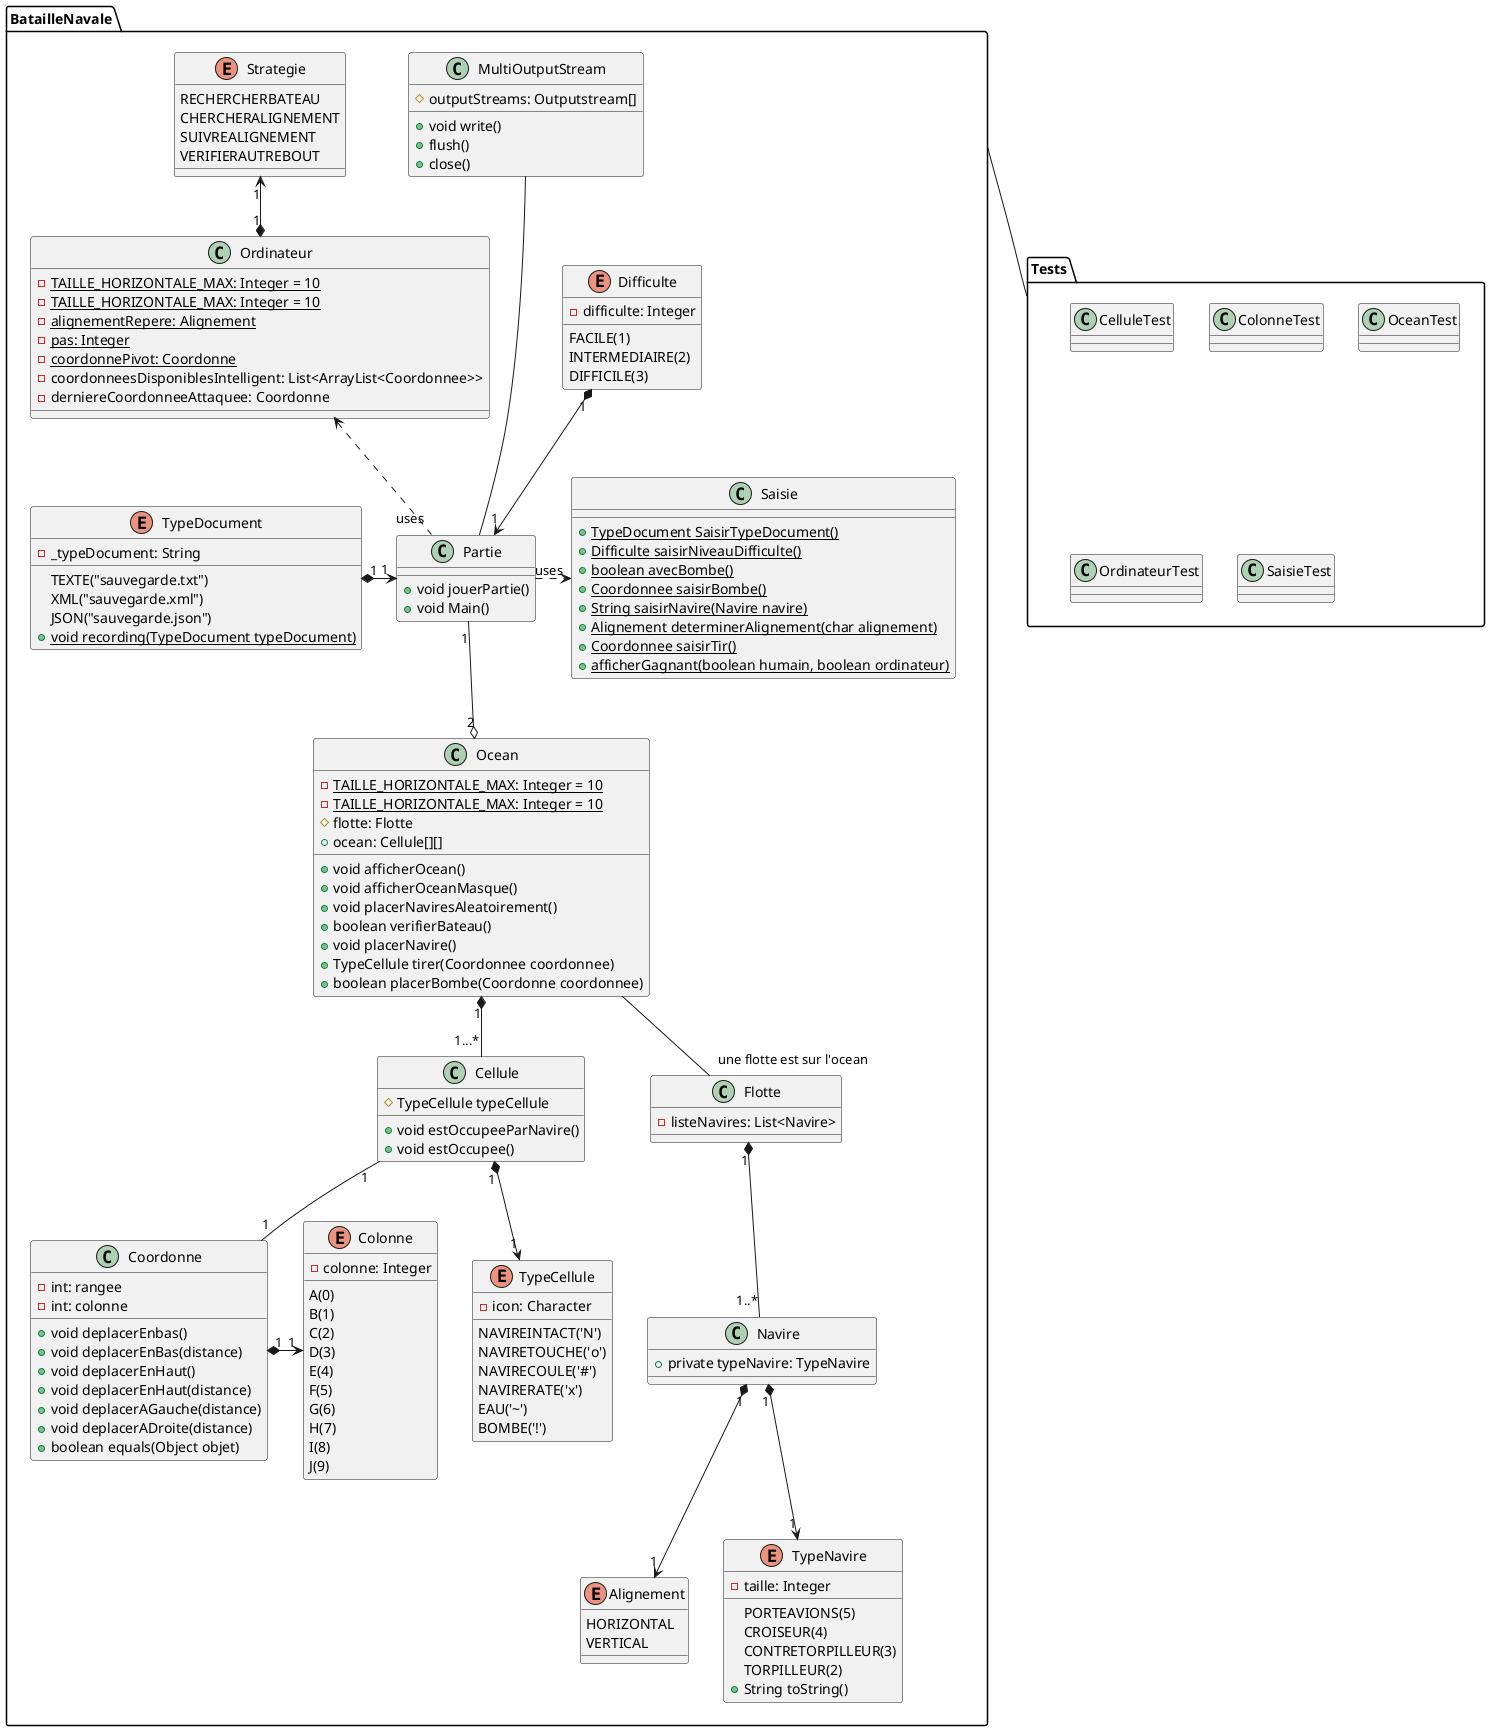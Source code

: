 @startuml
'https://plantuml.com/class-diagram


package BatailleNavale{
    enum Alignement{
        HORIZONTAL
        VERTICAL
    }

    class Cellule{
         #TypeCellule typeCellule

         + void estOccupeeParNavire()
         + void estOccupee()
    }

    enum Colonne{
           -colonne: Integer
           A(0)
           B(1)
           C(2)
           D(3)
           E(4)
           F(5)
           G(6)
           H(7)
           I(8)
           J(9)
    }


    class Coordonne{
            -int: rangee
            -int: colonne
            + void deplacerEnbas()
            +void deplacerEnBas(distance)
            +void deplacerEnHaut()
            +void deplacerEnHaut(distance)
            +void deplacerAGauche(distance)
              +void deplacerADroite(distance)
              + boolean equals(Object objet)
    }

    enum Difficulte{
        FACILE(1)
        INTERMEDIAIRE(2)
        DIFFICILE(3)
        - difficulte: Integer
    }

    class Flotte{
        - listeNavires: List<Navire>
    }

    class MultiOutputStream{
        # outputStreams: Outputstream[]
        +void write()
        +flush()
        +close()
    }


    class Navire{
         +private typeNavire: TypeNavire
    }

    class Ocean{
            -{static} TAILLE_HORIZONTALE_MAX: Integer = 10
            -{static} TAILLE_HORIZONTALE_MAX: Integer = 10
            #flotte: Flotte
            + ocean: Cellule[][]
           +void afficherOcean()
            +void afficherOceanMasque()
            +void placerNaviresAleatoirement()
            +boolean verifierBateau()
            +void placerNavire()
            +TypeCellule tirer(Coordonnee coordonnee)
            +boolean placerBombe(Coordonne coordonnee)
    }

    class Ordinateur{
        -{static} TAILLE_HORIZONTALE_MAX: Integer = 10
                    -{static} TAILLE_HORIZONTALE_MAX: Integer = 10
                    - {static} alignementRepere: Alignement
                    - {static} pas: Integer
                    - {static} coordonnePivot: Coordonne
        - coordonneesDisponiblesIntelligent: List<ArrayList<Coordonnee>>
        - derniereCoordonneeAttaquee: Coordonne


    }
    class Partie{
        +void jouerPartie()
        +void Main()
    }

    class Saisie{
        +{static} TypeDocument SaisirTypeDocument()
        +{static} Difficulte saisirNiveauDifficulte()
        +{static} boolean avecBombe()
        +{static} Coordonnee saisirBombe()
        +{static} String saisirNavire(Navire navire)
        +{static} Alignement determinerAlignement(char alignement)
        +{static} Coordonnee saisirTir()
        +{static} afficherGagnant(boolean humain, boolean ordinateur)

    }
    enum Strategie{
        RECHERCHERBATEAU
        CHERCHERALIGNEMENT
        SUIVREALIGNEMENT
        VERIFIERAUTREBOUT
    }

    enum TypeCellule{
        NAVIREINTACT('N')
        NAVIRETOUCHE('o')
        NAVIRECOULE('#')
        NAVIRERATE('x')
        EAU('~')
        BOMBE('!')
        -icon: Character
    }

    enum TypeDocument{
        TEXTE("sauvegarde.txt")
        XML("sauvegarde.xml")
        JSON("sauvegarde.json")
        -_typeDocument: String
        +{static} void recording(TypeDocument typeDocument)
    }
    enum TypeNavire{
        PORTEAVIONS(5)
        CROISEUR(4)
        CONTRETORPILLEUR(3)
        TORPILLEUR(2)
        - taille: Integer
        +String toString()
    }

}

package Tests{
class CelluleTest{
}

    class ColonneTest{
    }

    class OceanTest{
    }

    class OrdinateurTest{
    }

    class OrdinateurTest{
    }

    class SaisieTest{
    }
}

Cellule "1" -- "1" Coordonne

BatailleNavale -- Tests


Partie "1" <-left-* "1" TypeDocument

Strategie "1" <--* "1" Ordinateur

Partie ..right..> "uses" Saisie

Ordinateur <.."uses" Partie

Partie "1" --o "2" Ocean

Ocean -- "une flotte est sur l'ocean" Flotte


Flotte "1" *-- "1..*" Navire

Cellule "1" *--> "1" TypeCellule


Ocean "1" *-- "1...*" Cellule




Colonne "1" <-left-* "1" Coordonne



Partie "1" <-up-* "1" Difficulte

Navire "1" *--> "1" TypeNavire

MultiOutputStream --- Partie

Navire "1" *--> "1" Alignement
@enduml